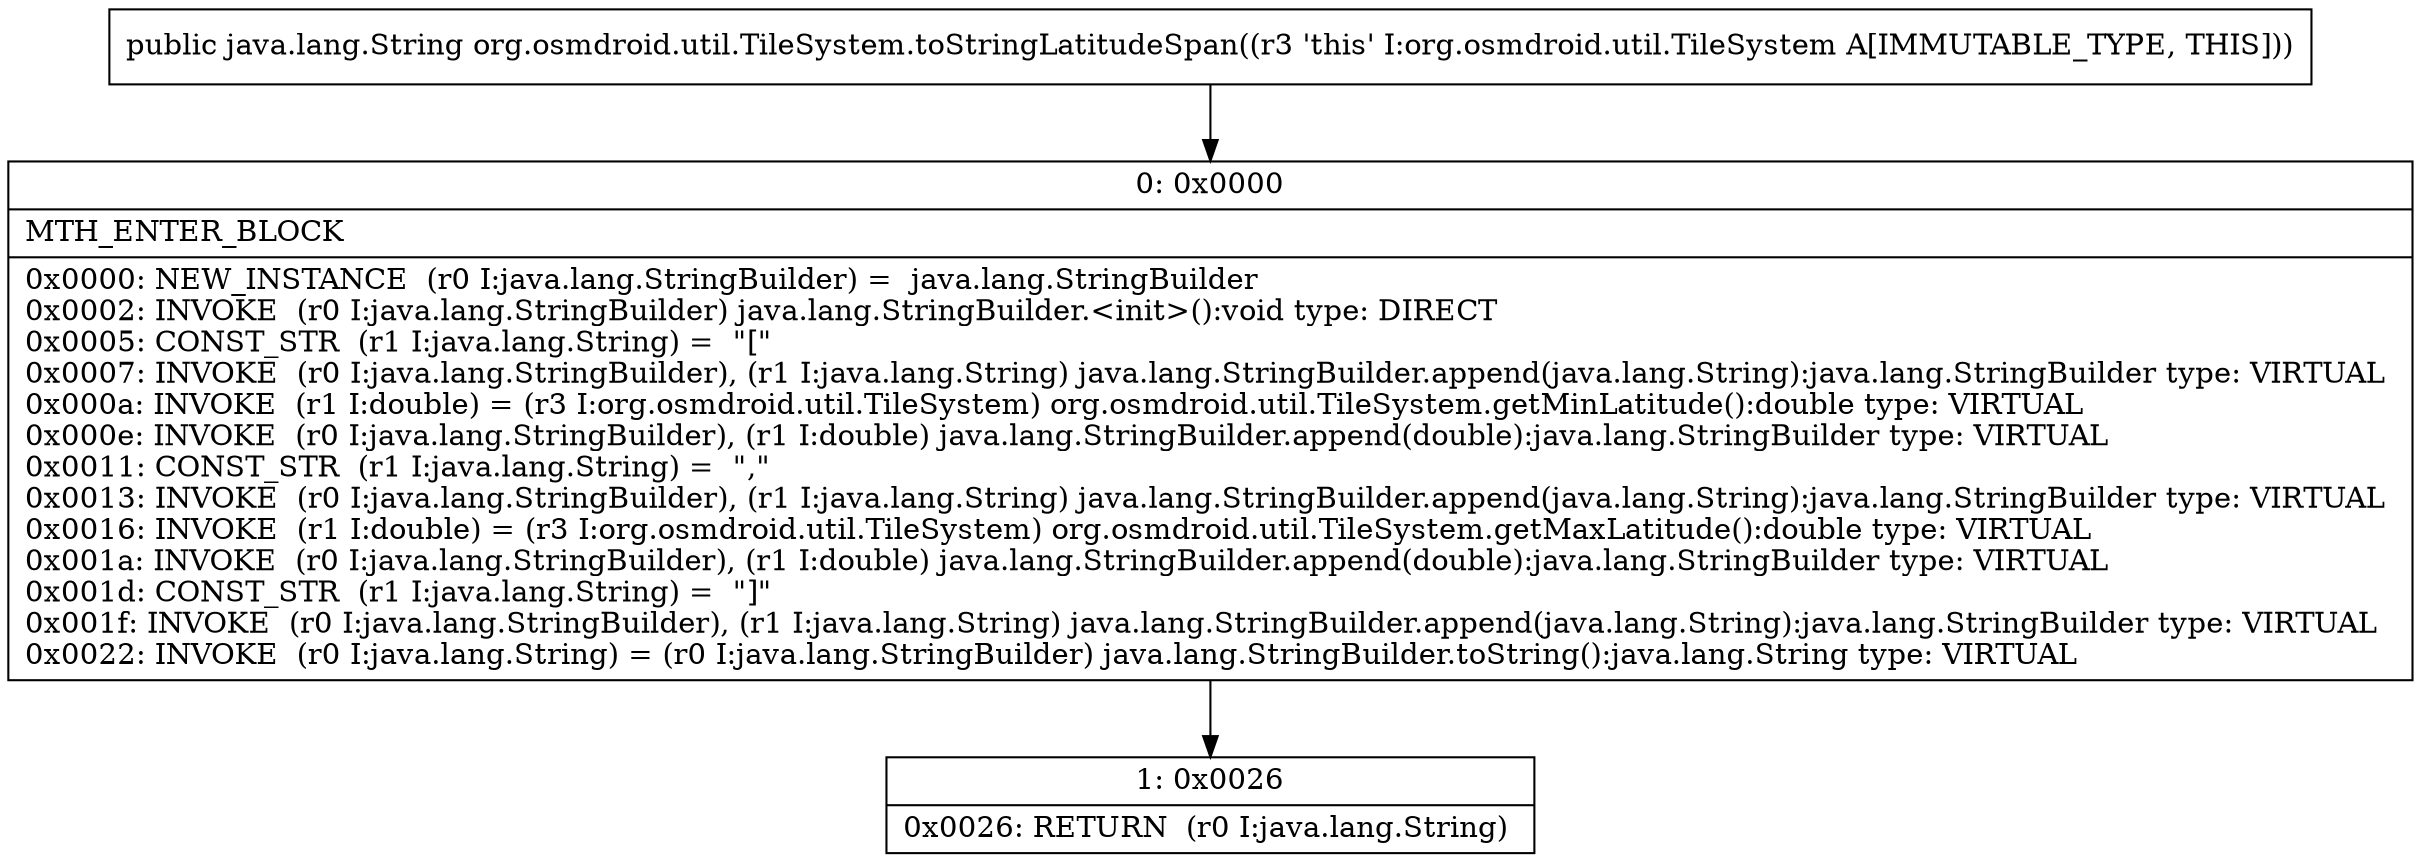 digraph "CFG fororg.osmdroid.util.TileSystem.toStringLatitudeSpan()Ljava\/lang\/String;" {
Node_0 [shape=record,label="{0\:\ 0x0000|MTH_ENTER_BLOCK\l|0x0000: NEW_INSTANCE  (r0 I:java.lang.StringBuilder) =  java.lang.StringBuilder \l0x0002: INVOKE  (r0 I:java.lang.StringBuilder) java.lang.StringBuilder.\<init\>():void type: DIRECT \l0x0005: CONST_STR  (r1 I:java.lang.String) =  \"[\" \l0x0007: INVOKE  (r0 I:java.lang.StringBuilder), (r1 I:java.lang.String) java.lang.StringBuilder.append(java.lang.String):java.lang.StringBuilder type: VIRTUAL \l0x000a: INVOKE  (r1 I:double) = (r3 I:org.osmdroid.util.TileSystem) org.osmdroid.util.TileSystem.getMinLatitude():double type: VIRTUAL \l0x000e: INVOKE  (r0 I:java.lang.StringBuilder), (r1 I:double) java.lang.StringBuilder.append(double):java.lang.StringBuilder type: VIRTUAL \l0x0011: CONST_STR  (r1 I:java.lang.String) =  \",\" \l0x0013: INVOKE  (r0 I:java.lang.StringBuilder), (r1 I:java.lang.String) java.lang.StringBuilder.append(java.lang.String):java.lang.StringBuilder type: VIRTUAL \l0x0016: INVOKE  (r1 I:double) = (r3 I:org.osmdroid.util.TileSystem) org.osmdroid.util.TileSystem.getMaxLatitude():double type: VIRTUAL \l0x001a: INVOKE  (r0 I:java.lang.StringBuilder), (r1 I:double) java.lang.StringBuilder.append(double):java.lang.StringBuilder type: VIRTUAL \l0x001d: CONST_STR  (r1 I:java.lang.String) =  \"]\" \l0x001f: INVOKE  (r0 I:java.lang.StringBuilder), (r1 I:java.lang.String) java.lang.StringBuilder.append(java.lang.String):java.lang.StringBuilder type: VIRTUAL \l0x0022: INVOKE  (r0 I:java.lang.String) = (r0 I:java.lang.StringBuilder) java.lang.StringBuilder.toString():java.lang.String type: VIRTUAL \l}"];
Node_1 [shape=record,label="{1\:\ 0x0026|0x0026: RETURN  (r0 I:java.lang.String) \l}"];
MethodNode[shape=record,label="{public java.lang.String org.osmdroid.util.TileSystem.toStringLatitudeSpan((r3 'this' I:org.osmdroid.util.TileSystem A[IMMUTABLE_TYPE, THIS])) }"];
MethodNode -> Node_0;
Node_0 -> Node_1;
}


